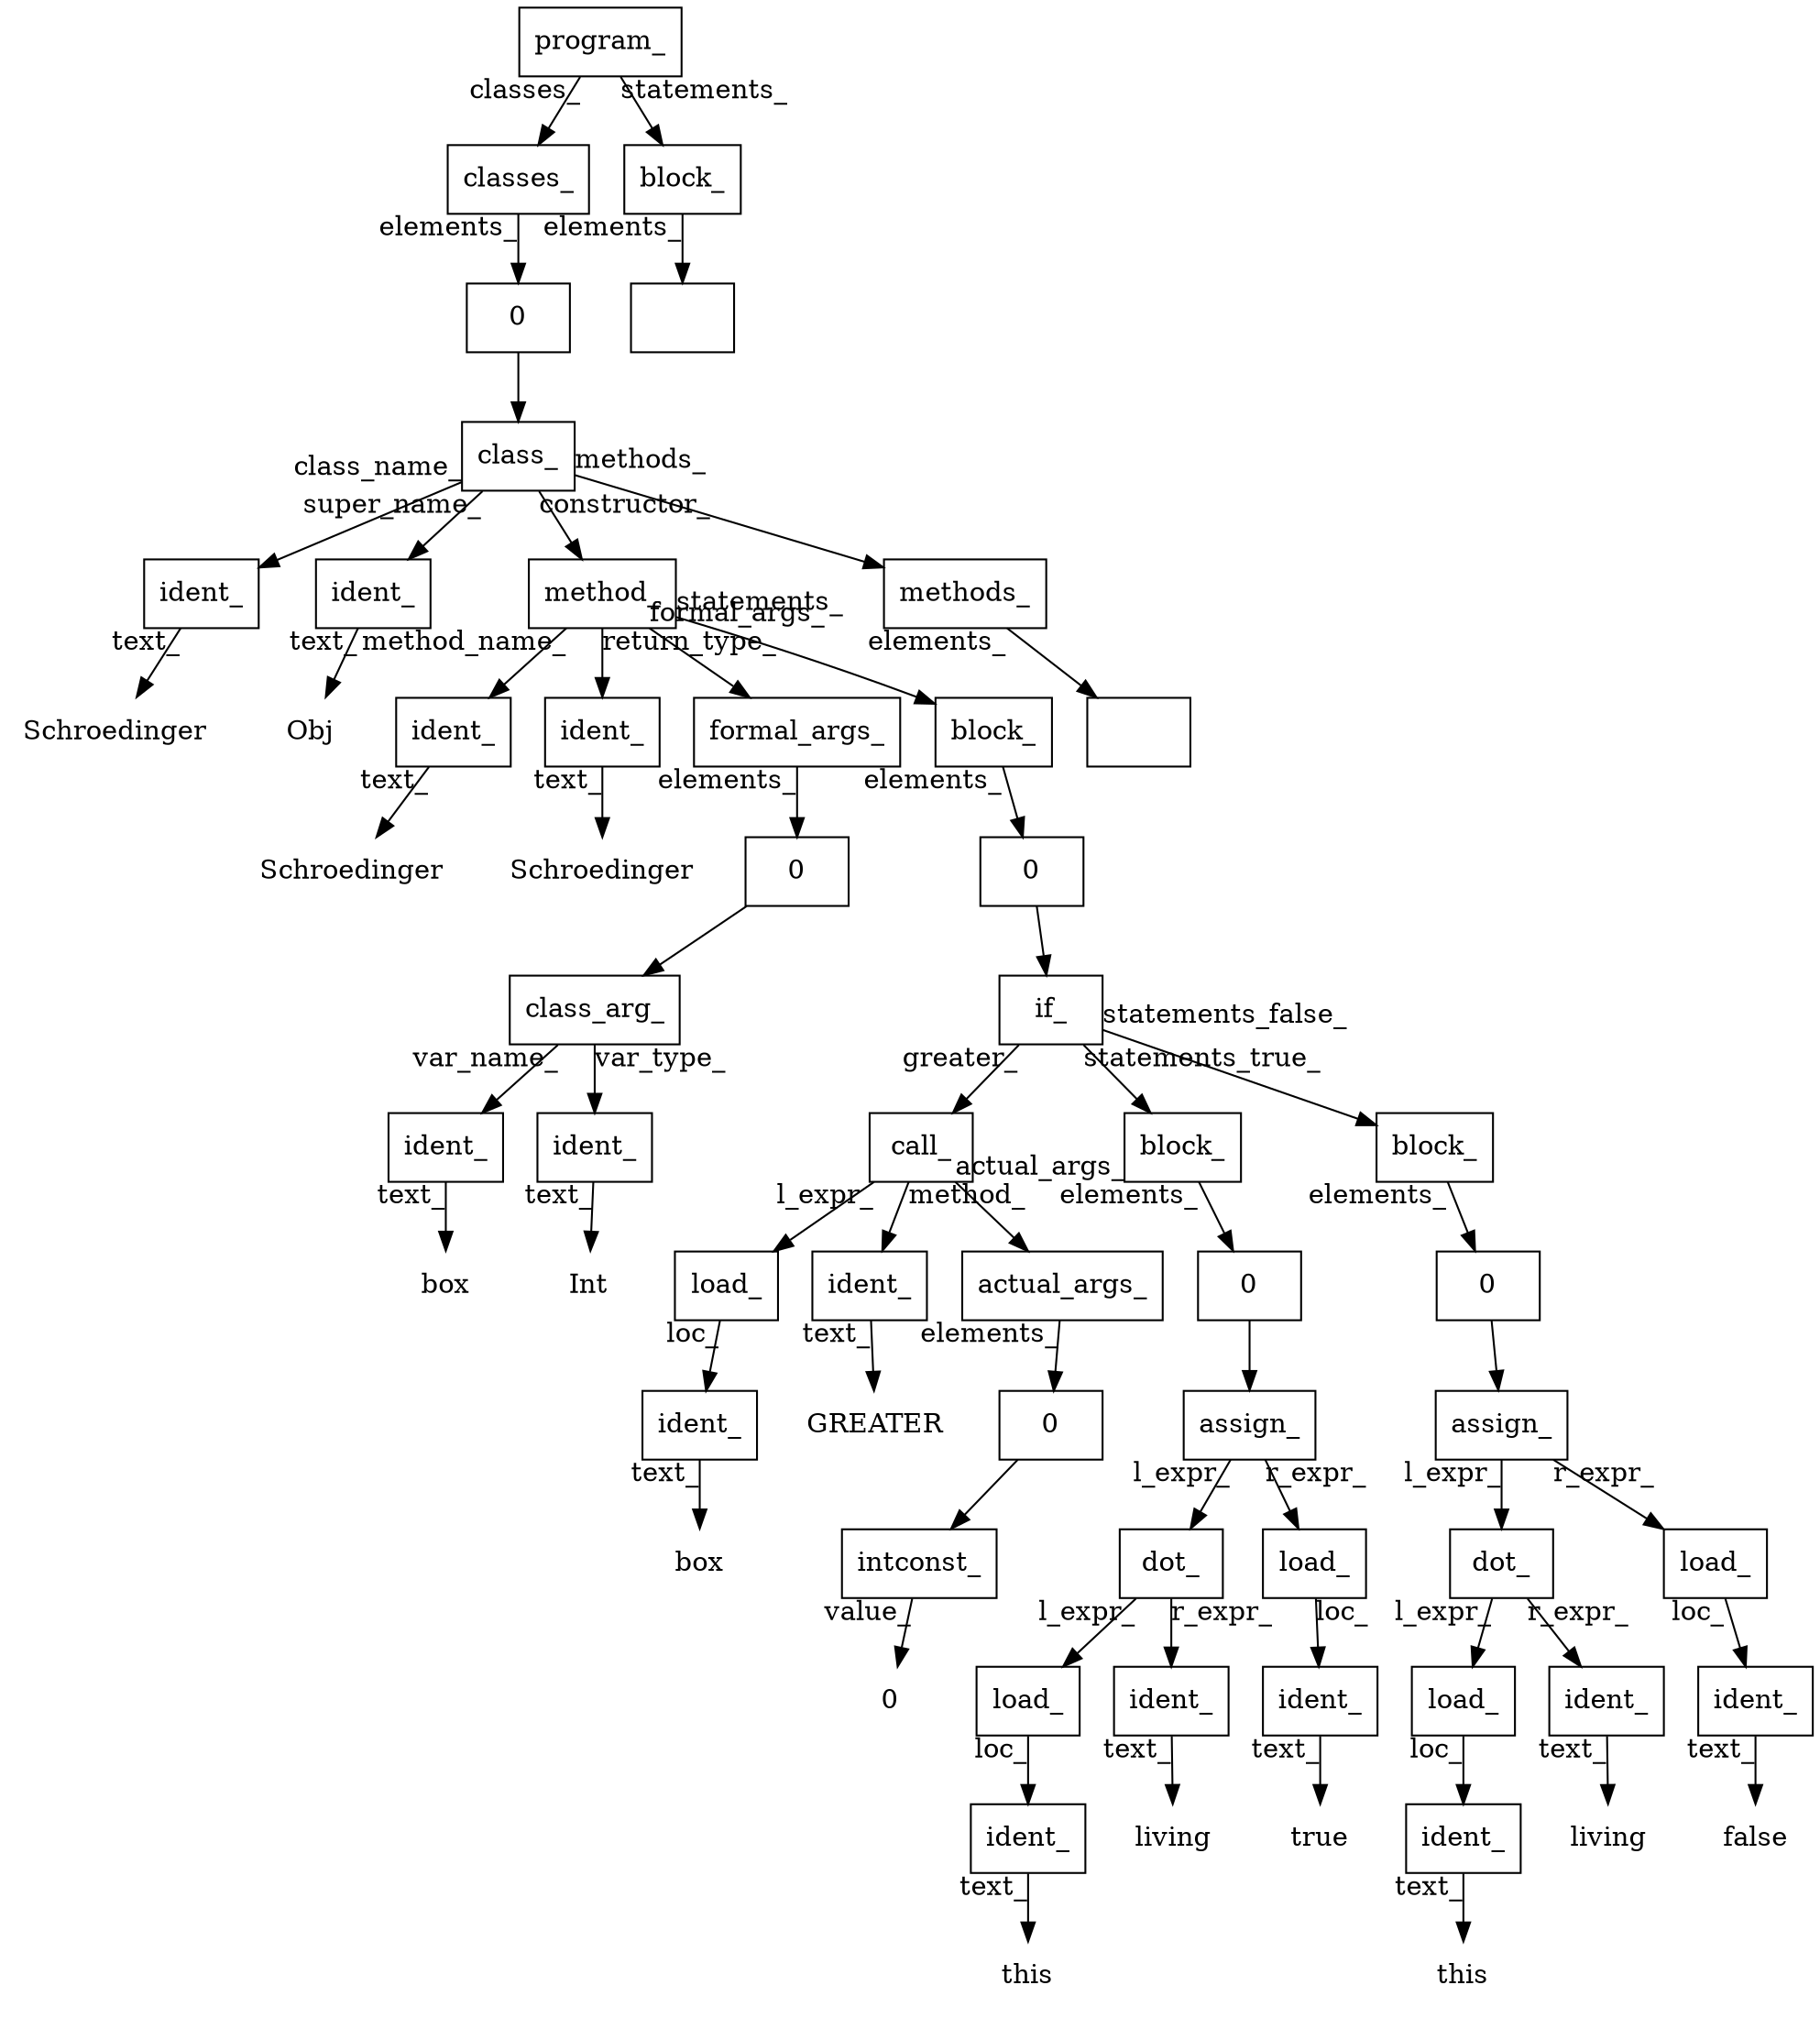 digraph AST {
root[shape=box,label="program_"];
node_1[shape=box,label="classes_"];
node_2[shape=record,label="<e_0>0"];
node_3[shape=box,label="class_"];
node_4[shape=box,label="ident_"];
node_5[shape=plaintext,label="Schroedinger"];
node_4 -> node_5 [taillabel="text_"];
node_3 -> node_4 [taillabel="class_name_"];
node_6[shape=box,label="ident_"];
node_7[shape=plaintext,label="Obj"];
node_6 -> node_7 [taillabel="text_"];
node_3 -> node_6 [taillabel="super_name_"];
node_8[shape=box,label="method_"];
node_9[shape=box,label="ident_"];
node_10[shape=plaintext,label="Schroedinger"];
node_9 -> node_10 [taillabel="text_"];
node_8 -> node_9 [taillabel="method_name_"];
node_11[shape=box,label="ident_"];
node_12[shape=plaintext,label="Schroedinger"];
node_11 -> node_12 [taillabel="text_"];
node_8 -> node_11 [taillabel="return_type_"];
node_13[shape=box,label="formal_args_"];
node_14[shape=record,label="<e_0>0"];
node_15[shape=box,label="class_arg_"];
node_16[shape=box,label="ident_"];
node_17[shape=plaintext,label="box"];
node_16 -> node_17 [taillabel="text_"];
node_15 -> node_16 [taillabel="var_name_"];
node_18[shape=box,label="ident_"];
node_19[shape=plaintext,label="Int"];
node_18 -> node_19 [taillabel="text_"];
node_15 -> node_18 [taillabel="var_type_"];
node_14:e_0 -> node_15;
node_13 -> node_14 [taillabel="elements_"];
node_8 -> node_13 [taillabel="formal_args_"];
node_20[shape=box,label="block_"];
node_21[shape=record,label="<e_0>0"];
node_22[shape=box,label="if_"];
node_23[shape=box,label="call_"];
node_24[shape=box,label="load_"];
node_25[shape=box,label="ident_"];
node_26[shape=plaintext,label="box"];
node_25 -> node_26 [taillabel="text_"];
node_24 -> node_25 [taillabel="loc_"];
node_23 -> node_24 [taillabel="l_expr_"];
node_27[shape=box,label="ident_"];
node_28[shape=plaintext,label="GREATER"];
node_27 -> node_28 [taillabel="text_"];
node_23 -> node_27 [taillabel="method_"];
node_29[shape=box,label="actual_args_"];
node_30[shape=record,label="<e_0>0"];
node_31[shape=box,label="intconst_"];
node_32[shape=plaintext,label="0"];
node_31 -> node_32 [taillabel="value_"];
node_30:e_0 -> node_31;
node_29 -> node_30 [taillabel="elements_"];
node_23 -> node_29 [taillabel="actual_args_"];
node_22 -> node_23 [taillabel="greater_"];
node_33[shape=box,label="block_"];
node_34[shape=record,label="<e_0>0"];
node_35[shape=box,label="assign_"];
node_36[shape=box,label="dot_"];
node_37[shape=box,label="load_"];
node_38[shape=box,label="ident_"];
node_39[shape=plaintext,label="this"];
node_38 -> node_39 [taillabel="text_"];
node_37 -> node_38 [taillabel="loc_"];
node_36 -> node_37 [taillabel="l_expr_"];
node_40[shape=box,label="ident_"];
node_41[shape=plaintext,label="living"];
node_40 -> node_41 [taillabel="text_"];
node_36 -> node_40 [taillabel="r_expr_"];
node_35 -> node_36 [taillabel="l_expr_"];
node_42[shape=box,label="load_"];
node_43[shape=box,label="ident_"];
node_44[shape=plaintext,label="true"];
node_43 -> node_44 [taillabel="text_"];
node_42 -> node_43 [taillabel="loc_"];
node_35 -> node_42 [taillabel="r_expr_"];
node_34:e_0 -> node_35;
node_33 -> node_34 [taillabel="elements_"];
node_22 -> node_33 [taillabel="statements_true_"];
node_45[shape=box,label="block_"];
node_46[shape=record,label="<e_0>0"];
node_47[shape=box,label="assign_"];
node_48[shape=box,label="dot_"];
node_49[shape=box,label="load_"];
node_50[shape=box,label="ident_"];
node_51[shape=plaintext,label="this"];
node_50 -> node_51 [taillabel="text_"];
node_49 -> node_50 [taillabel="loc_"];
node_48 -> node_49 [taillabel="l_expr_"];
node_52[shape=box,label="ident_"];
node_53[shape=plaintext,label="living"];
node_52 -> node_53 [taillabel="text_"];
node_48 -> node_52 [taillabel="r_expr_"];
node_47 -> node_48 [taillabel="l_expr_"];
node_54[shape=box,label="load_"];
node_55[shape=box,label="ident_"];
node_56[shape=plaintext,label="false"];
node_55 -> node_56 [taillabel="text_"];
node_54 -> node_55 [taillabel="loc_"];
node_47 -> node_54 [taillabel="r_expr_"];
node_46:e_0 -> node_47;
node_45 -> node_46 [taillabel="elements_"];
node_22 -> node_45 [taillabel="statements_false_"];
node_21:e_0 -> node_22;
node_20 -> node_21 [taillabel="elements_"];
node_8 -> node_20 [taillabel="statements_"];
node_3 -> node_8 [taillabel="constructor_"];
node_57[shape=box,label="methods_"];
node_58[shape=record,label=""];
node_57 -> node_58 [taillabel="elements_"];
node_3 -> node_57 [taillabel="methods_"];
node_2:e_0 -> node_3;
node_1 -> node_2 [taillabel="elements_"];
root -> node_1 [taillabel="classes_"];
node_59[shape=box,label="block_"];
node_60[shape=record,label=""];
node_59 -> node_60 [taillabel="elements_"];
root -> node_59 [taillabel="statements_"];
}
